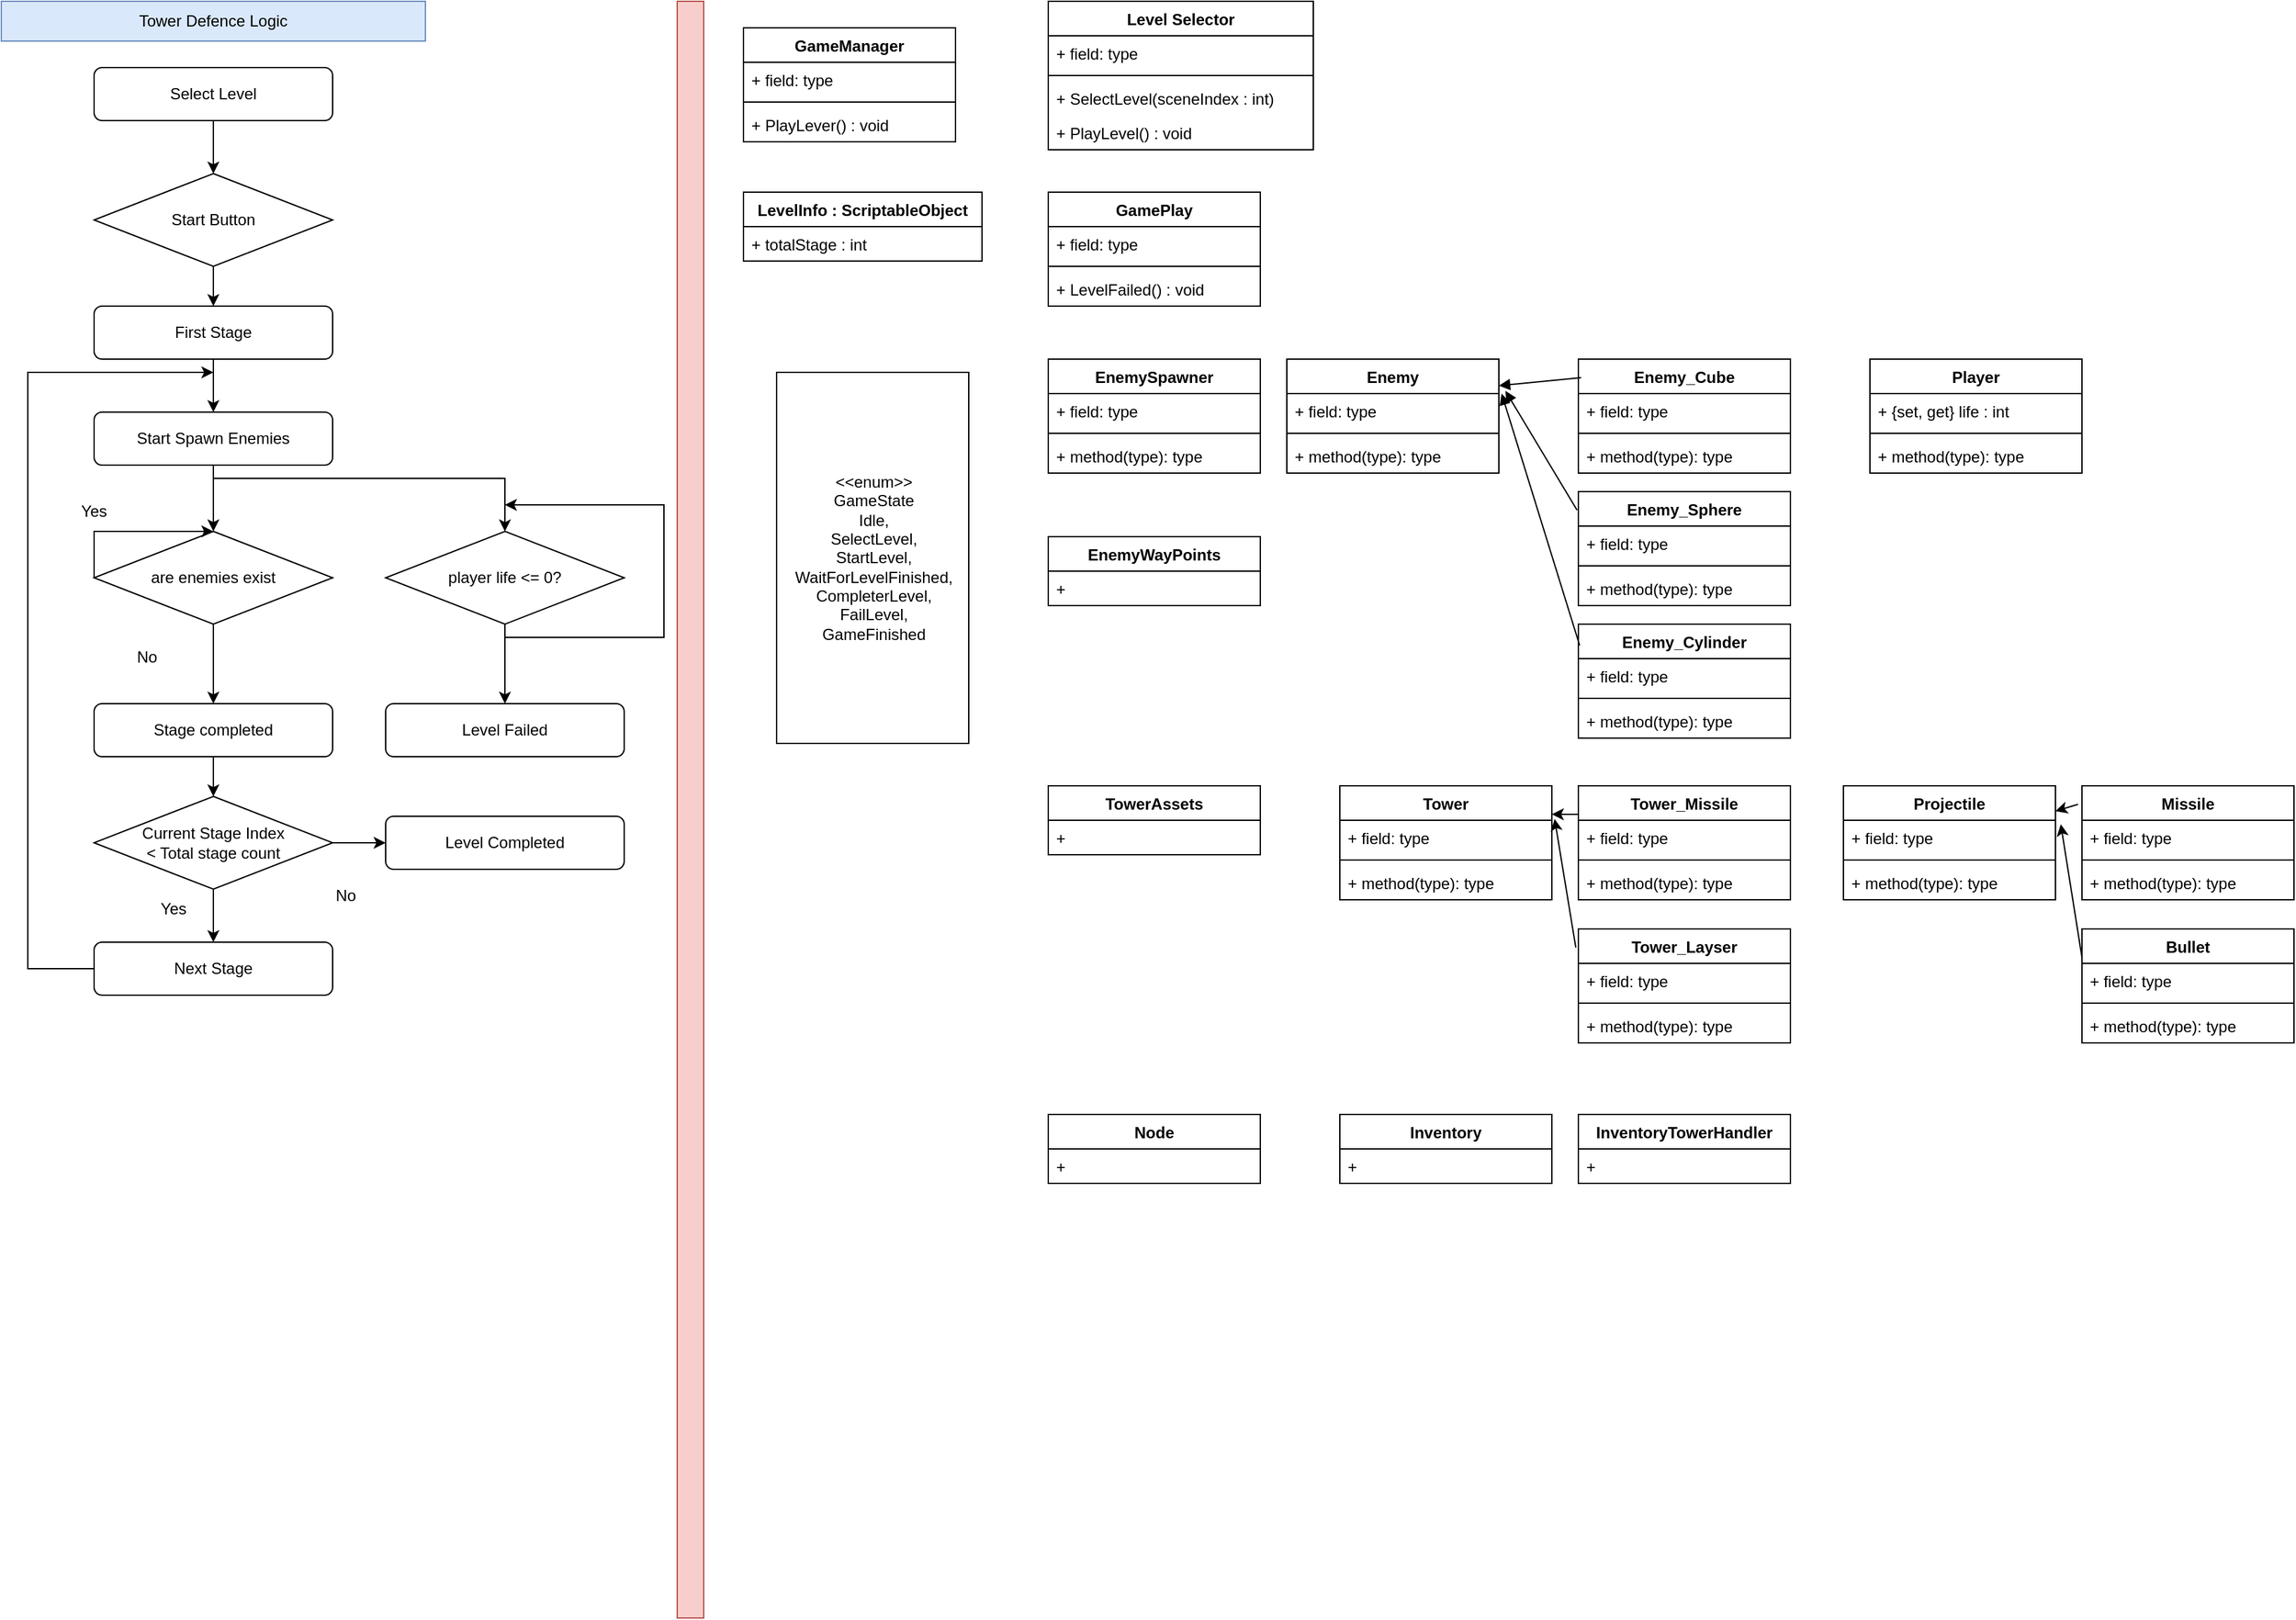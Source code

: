<mxfile version="17.0.0" type="device"><diagram id="C5RBs43oDa-KdzZeNtuy" name="Page-1"><mxGraphModel dx="1271" dy="760" grid="1" gridSize="10" guides="1" tooltips="1" connect="1" arrows="1" fold="1" page="1" pageScale="1" pageWidth="827" pageHeight="1169" math="0" shadow="0"><root><mxCell id="WIyWlLk6GJQsqaUBKTNV-0"/><mxCell id="WIyWlLk6GJQsqaUBKTNV-1" parent="WIyWlLk6GJQsqaUBKTNV-0"/><mxCell id="U56PpbZCbJvq7pYvrRom-0" value="Select Level" style="rounded=1;whiteSpace=wrap;html=1;" vertex="1" parent="WIyWlLk6GJQsqaUBKTNV-1"><mxGeometry x="70" y="50" width="180" height="40" as="geometry"/></mxCell><mxCell id="U56PpbZCbJvq7pYvrRom-1" value="Tower Defence Logic" style="rounded=0;whiteSpace=wrap;html=1;fillColor=#dae8fc;strokeColor=#6c8ebf;" vertex="1" parent="WIyWlLk6GJQsqaUBKTNV-1"><mxGeometry width="320" height="30" as="geometry"/></mxCell><mxCell id="U56PpbZCbJvq7pYvrRom-2" value="Start Spawn Enemies" style="rounded=1;whiteSpace=wrap;html=1;" vertex="1" parent="WIyWlLk6GJQsqaUBKTNV-1"><mxGeometry x="70" y="310" width="180" height="40" as="geometry"/></mxCell><mxCell id="U56PpbZCbJvq7pYvrRom-3" value="Start Button" style="rhombus;whiteSpace=wrap;html=1;" vertex="1" parent="WIyWlLk6GJQsqaUBKTNV-1"><mxGeometry x="70" y="130" width="180" height="70" as="geometry"/></mxCell><mxCell id="U56PpbZCbJvq7pYvrRom-4" value="" style="endArrow=classic;html=1;rounded=0;exitX=0.5;exitY=1;exitDx=0;exitDy=0;" edge="1" parent="WIyWlLk6GJQsqaUBKTNV-1" source="U56PpbZCbJvq7pYvrRom-0" target="U56PpbZCbJvq7pYvrRom-3"><mxGeometry width="50" height="50" relative="1" as="geometry"><mxPoint x="505" y="360" as="sourcePoint"/><mxPoint x="555" y="310" as="targetPoint"/></mxGeometry></mxCell><mxCell id="U56PpbZCbJvq7pYvrRom-5" value="" style="endArrow=classic;html=1;rounded=0;exitX=0.5;exitY=1;exitDx=0;exitDy=0;entryX=0.5;entryY=0;entryDx=0;entryDy=0;" edge="1" parent="WIyWlLk6GJQsqaUBKTNV-1" source="U56PpbZCbJvq7pYvrRom-3" target="U56PpbZCbJvq7pYvrRom-24"><mxGeometry width="50" height="50" relative="1" as="geometry"><mxPoint x="505" y="360" as="sourcePoint"/><mxPoint x="555" y="310" as="targetPoint"/></mxGeometry></mxCell><mxCell id="U56PpbZCbJvq7pYvrRom-7" value="" style="endArrow=classic;html=1;rounded=0;exitX=0.5;exitY=1;exitDx=0;exitDy=0;startArrow=none;entryX=0.5;entryY=0;entryDx=0;entryDy=0;" edge="1" parent="WIyWlLk6GJQsqaUBKTNV-1" source="U56PpbZCbJvq7pYvrRom-8" target="U56PpbZCbJvq7pYvrRom-11"><mxGeometry width="50" height="50" relative="1" as="geometry"><mxPoint x="505" y="440" as="sourcePoint"/><mxPoint x="160" y="520" as="targetPoint"/></mxGeometry></mxCell><mxCell id="U56PpbZCbJvq7pYvrRom-8" value="are enemies exist" style="rhombus;whiteSpace=wrap;html=1;" vertex="1" parent="WIyWlLk6GJQsqaUBKTNV-1"><mxGeometry x="70" y="400" width="180" height="70" as="geometry"/></mxCell><mxCell id="U56PpbZCbJvq7pYvrRom-10" value="" style="endArrow=classic;html=1;rounded=0;exitX=0.5;exitY=1;exitDx=0;exitDy=0;entryX=0.5;entryY=0;entryDx=0;entryDy=0;" edge="1" parent="WIyWlLk6GJQsqaUBKTNV-1" source="U56PpbZCbJvq7pYvrRom-2" target="U56PpbZCbJvq7pYvrRom-8"><mxGeometry width="50" height="50" relative="1" as="geometry"><mxPoint x="505" y="440" as="sourcePoint"/><mxPoint x="555" y="390" as="targetPoint"/></mxGeometry></mxCell><mxCell id="U56PpbZCbJvq7pYvrRom-11" value="Stage completed" style="rounded=1;whiteSpace=wrap;html=1;" vertex="1" parent="WIyWlLk6GJQsqaUBKTNV-1"><mxGeometry x="70" y="530" width="180" height="40" as="geometry"/></mxCell><mxCell id="U56PpbZCbJvq7pYvrRom-13" value="player life &amp;lt;= 0?" style="rhombus;whiteSpace=wrap;html=1;" vertex="1" parent="WIyWlLk6GJQsqaUBKTNV-1"><mxGeometry x="290" y="400" width="180" height="70" as="geometry"/></mxCell><mxCell id="U56PpbZCbJvq7pYvrRom-16" value="" style="endArrow=classic;html=1;rounded=0;entryX=0.5;entryY=0;entryDx=0;entryDy=0;" edge="1" parent="WIyWlLk6GJQsqaUBKTNV-1" target="U56PpbZCbJvq7pYvrRom-13"><mxGeometry width="50" height="50" relative="1" as="geometry"><mxPoint x="160" y="360" as="sourcePoint"/><mxPoint x="550" y="390" as="targetPoint"/><Array as="points"><mxPoint x="380" y="360"/></Array></mxGeometry></mxCell><mxCell id="U56PpbZCbJvq7pYvrRom-17" value="Level Failed" style="rounded=1;whiteSpace=wrap;html=1;" vertex="1" parent="WIyWlLk6GJQsqaUBKTNV-1"><mxGeometry x="290" y="530" width="180" height="40" as="geometry"/></mxCell><mxCell id="U56PpbZCbJvq7pYvrRom-18" value="" style="endArrow=classic;html=1;rounded=0;exitX=0.5;exitY=1;exitDx=0;exitDy=0;entryX=0.5;entryY=0;entryDx=0;entryDy=0;" edge="1" parent="WIyWlLk6GJQsqaUBKTNV-1" source="U56PpbZCbJvq7pYvrRom-13" target="U56PpbZCbJvq7pYvrRom-17"><mxGeometry width="50" height="50" relative="1" as="geometry"><mxPoint x="600" y="440" as="sourcePoint"/><mxPoint x="650" y="390" as="targetPoint"/></mxGeometry></mxCell><mxCell id="U56PpbZCbJvq7pYvrRom-19" value="" style="endArrow=classic;html=1;rounded=0;exitX=0.5;exitY=1;exitDx=0;exitDy=0;startArrow=none;" edge="1" parent="WIyWlLk6GJQsqaUBKTNV-1" source="U56PpbZCbJvq7pYvrRom-27" target="U56PpbZCbJvq7pYvrRom-21"><mxGeometry width="50" height="50" relative="1" as="geometry"><mxPoint x="600" y="440" as="sourcePoint"/><mxPoint x="650" y="390" as="targetPoint"/></mxGeometry></mxCell><mxCell id="U56PpbZCbJvq7pYvrRom-20" value="No" style="text;html=1;strokeColor=none;fillColor=none;align=center;verticalAlign=middle;whiteSpace=wrap;rounded=0;" vertex="1" parent="WIyWlLk6GJQsqaUBKTNV-1"><mxGeometry x="80" y="480" width="60" height="30" as="geometry"/></mxCell><mxCell id="U56PpbZCbJvq7pYvrRom-21" value="Next Stage" style="rounded=1;whiteSpace=wrap;html=1;" vertex="1" parent="WIyWlLk6GJQsqaUBKTNV-1"><mxGeometry x="70" y="710" width="180" height="40" as="geometry"/></mxCell><mxCell id="U56PpbZCbJvq7pYvrRom-22" value="" style="endArrow=classic;html=1;rounded=0;exitX=0;exitY=0.5;exitDx=0;exitDy=0;entryX=0.5;entryY=0;entryDx=0;entryDy=0;" edge="1" parent="WIyWlLk6GJQsqaUBKTNV-1" source="U56PpbZCbJvq7pYvrRom-8" target="U56PpbZCbJvq7pYvrRom-8"><mxGeometry width="50" height="50" relative="1" as="geometry"><mxPoint x="600" y="440" as="sourcePoint"/><mxPoint x="650" y="390" as="targetPoint"/><Array as="points"><mxPoint x="70" y="400"/></Array></mxGeometry></mxCell><mxCell id="U56PpbZCbJvq7pYvrRom-23" value="Yes" style="text;html=1;strokeColor=none;fillColor=none;align=center;verticalAlign=middle;whiteSpace=wrap;rounded=0;" vertex="1" parent="WIyWlLk6GJQsqaUBKTNV-1"><mxGeometry x="40" y="370" width="60" height="30" as="geometry"/></mxCell><mxCell id="U56PpbZCbJvq7pYvrRom-24" value="First Stage" style="rounded=1;whiteSpace=wrap;html=1;" vertex="1" parent="WIyWlLk6GJQsqaUBKTNV-1"><mxGeometry x="70" y="230" width="180" height="40" as="geometry"/></mxCell><mxCell id="U56PpbZCbJvq7pYvrRom-25" value="" style="endArrow=classic;html=1;rounded=0;exitX=0.5;exitY=1;exitDx=0;exitDy=0;" edge="1" parent="WIyWlLk6GJQsqaUBKTNV-1" source="U56PpbZCbJvq7pYvrRom-24" target="U56PpbZCbJvq7pYvrRom-2"><mxGeometry width="50" height="50" relative="1" as="geometry"><mxPoint x="590" y="410" as="sourcePoint"/><mxPoint x="640" y="360" as="targetPoint"/></mxGeometry></mxCell><mxCell id="U56PpbZCbJvq7pYvrRom-26" value="" style="endArrow=classic;html=1;rounded=0;exitX=0;exitY=0.5;exitDx=0;exitDy=0;" edge="1" parent="WIyWlLk6GJQsqaUBKTNV-1" source="U56PpbZCbJvq7pYvrRom-21"><mxGeometry width="50" height="50" relative="1" as="geometry"><mxPoint x="590" y="410" as="sourcePoint"/><mxPoint x="160" y="280" as="targetPoint"/><Array as="points"><mxPoint x="20" y="730"/><mxPoint x="20" y="280"/></Array></mxGeometry></mxCell><mxCell id="U56PpbZCbJvq7pYvrRom-27" value="Current Stage Index&lt;br&gt;&amp;lt; Total stage count" style="rhombus;whiteSpace=wrap;html=1;" vertex="1" parent="WIyWlLk6GJQsqaUBKTNV-1"><mxGeometry x="70" y="600" width="180" height="70" as="geometry"/></mxCell><mxCell id="U56PpbZCbJvq7pYvrRom-29" value="" style="endArrow=classic;html=1;rounded=0;exitX=0.5;exitY=1;exitDx=0;exitDy=0;" edge="1" parent="WIyWlLk6GJQsqaUBKTNV-1" source="U56PpbZCbJvq7pYvrRom-11" target="U56PpbZCbJvq7pYvrRom-27"><mxGeometry width="50" height="50" relative="1" as="geometry"><mxPoint x="590" y="410" as="sourcePoint"/><mxPoint x="640" y="360" as="targetPoint"/></mxGeometry></mxCell><mxCell id="U56PpbZCbJvq7pYvrRom-30" value="Yes" style="text;html=1;strokeColor=none;fillColor=none;align=center;verticalAlign=middle;whiteSpace=wrap;rounded=0;" vertex="1" parent="WIyWlLk6GJQsqaUBKTNV-1"><mxGeometry x="100" y="670" width="60" height="30" as="geometry"/></mxCell><mxCell id="U56PpbZCbJvq7pYvrRom-31" value="No" style="text;html=1;strokeColor=none;fillColor=none;align=center;verticalAlign=middle;whiteSpace=wrap;rounded=0;" vertex="1" parent="WIyWlLk6GJQsqaUBKTNV-1"><mxGeometry x="230" y="660" width="60" height="30" as="geometry"/></mxCell><mxCell id="U56PpbZCbJvq7pYvrRom-32" value="Level Completed" style="rounded=1;whiteSpace=wrap;html=1;" vertex="1" parent="WIyWlLk6GJQsqaUBKTNV-1"><mxGeometry x="290" y="615" width="180" height="40" as="geometry"/></mxCell><mxCell id="U56PpbZCbJvq7pYvrRom-33" value="" style="endArrow=classic;html=1;rounded=0;exitX=1;exitY=0.5;exitDx=0;exitDy=0;" edge="1" parent="WIyWlLk6GJQsqaUBKTNV-1" source="U56PpbZCbJvq7pYvrRom-27" target="U56PpbZCbJvq7pYvrRom-32"><mxGeometry width="50" height="50" relative="1" as="geometry"><mxPoint x="590" y="410" as="sourcePoint"/><mxPoint x="640" y="360" as="targetPoint"/></mxGeometry></mxCell><mxCell id="U56PpbZCbJvq7pYvrRom-34" value="" style="endArrow=classic;html=1;rounded=0;" edge="1" parent="WIyWlLk6GJQsqaUBKTNV-1"><mxGeometry width="50" height="50" relative="1" as="geometry"><mxPoint x="380" y="480" as="sourcePoint"/><mxPoint x="380" y="380" as="targetPoint"/><Array as="points"><mxPoint x="500" y="480"/><mxPoint x="500" y="380"/></Array></mxGeometry></mxCell><mxCell id="U56PpbZCbJvq7pYvrRom-35" value="" style="rounded=0;whiteSpace=wrap;html=1;fillColor=#f8cecc;strokeColor=#b85450;" vertex="1" parent="WIyWlLk6GJQsqaUBKTNV-1"><mxGeometry x="510" width="20" height="1220" as="geometry"/></mxCell><mxCell id="U56PpbZCbJvq7pYvrRom-36" value="Level Selector" style="swimlane;fontStyle=1;align=center;verticalAlign=top;childLayout=stackLayout;horizontal=1;startSize=26;horizontalStack=0;resizeParent=1;resizeParentMax=0;resizeLast=0;collapsible=1;marginBottom=0;" vertex="1" parent="WIyWlLk6GJQsqaUBKTNV-1"><mxGeometry x="790" width="200" height="112" as="geometry"/></mxCell><mxCell id="U56PpbZCbJvq7pYvrRom-37" value="+ field: type" style="text;strokeColor=none;fillColor=none;align=left;verticalAlign=top;spacingLeft=4;spacingRight=4;overflow=hidden;rotatable=0;points=[[0,0.5],[1,0.5]];portConstraint=eastwest;" vertex="1" parent="U56PpbZCbJvq7pYvrRom-36"><mxGeometry y="26" width="200" height="26" as="geometry"/></mxCell><mxCell id="U56PpbZCbJvq7pYvrRom-38" value="" style="line;strokeWidth=1;fillColor=none;align=left;verticalAlign=middle;spacingTop=-1;spacingLeft=3;spacingRight=3;rotatable=0;labelPosition=right;points=[];portConstraint=eastwest;" vertex="1" parent="U56PpbZCbJvq7pYvrRom-36"><mxGeometry y="52" width="200" height="8" as="geometry"/></mxCell><mxCell id="U56PpbZCbJvq7pYvrRom-39" value="+ SelectLevel(sceneIndex : int)" style="text;strokeColor=none;fillColor=none;align=left;verticalAlign=top;spacingLeft=4;spacingRight=4;overflow=hidden;rotatable=0;points=[[0,0.5],[1,0.5]];portConstraint=eastwest;" vertex="1" parent="U56PpbZCbJvq7pYvrRom-36"><mxGeometry y="60" width="200" height="26" as="geometry"/></mxCell><mxCell id="U56PpbZCbJvq7pYvrRom-131" value="+ PlayLevel() : void" style="text;strokeColor=none;fillColor=none;align=left;verticalAlign=top;spacingLeft=4;spacingRight=4;overflow=hidden;rotatable=0;points=[[0,0.5],[1,0.5]];portConstraint=eastwest;" vertex="1" parent="U56PpbZCbJvq7pYvrRom-36"><mxGeometry y="86" width="200" height="26" as="geometry"/></mxCell><mxCell id="U56PpbZCbJvq7pYvrRom-42" value="GamePlay" style="swimlane;fontStyle=1;align=center;verticalAlign=top;childLayout=stackLayout;horizontal=1;startSize=26;horizontalStack=0;resizeParent=1;resizeParentMax=0;resizeLast=0;collapsible=1;marginBottom=0;" vertex="1" parent="WIyWlLk6GJQsqaUBKTNV-1"><mxGeometry x="790" y="144" width="160" height="86" as="geometry"/></mxCell><mxCell id="U56PpbZCbJvq7pYvrRom-43" value="+ field: type" style="text;strokeColor=none;fillColor=none;align=left;verticalAlign=top;spacingLeft=4;spacingRight=4;overflow=hidden;rotatable=0;points=[[0,0.5],[1,0.5]];portConstraint=eastwest;" vertex="1" parent="U56PpbZCbJvq7pYvrRom-42"><mxGeometry y="26" width="160" height="26" as="geometry"/></mxCell><mxCell id="U56PpbZCbJvq7pYvrRom-44" value="" style="line;strokeWidth=1;fillColor=none;align=left;verticalAlign=middle;spacingTop=-1;spacingLeft=3;spacingRight=3;rotatable=0;labelPosition=right;points=[];portConstraint=eastwest;" vertex="1" parent="U56PpbZCbJvq7pYvrRom-42"><mxGeometry y="52" width="160" height="8" as="geometry"/></mxCell><mxCell id="U56PpbZCbJvq7pYvrRom-45" value="+ LevelFailed() : void" style="text;strokeColor=none;fillColor=none;align=left;verticalAlign=top;spacingLeft=4;spacingRight=4;overflow=hidden;rotatable=0;points=[[0,0.5],[1,0.5]];portConstraint=eastwest;" vertex="1" parent="U56PpbZCbJvq7pYvrRom-42"><mxGeometry y="60" width="160" height="26" as="geometry"/></mxCell><mxCell id="U56PpbZCbJvq7pYvrRom-46" value="GameManager" style="swimlane;fontStyle=1;align=center;verticalAlign=top;childLayout=stackLayout;horizontal=1;startSize=26;horizontalStack=0;resizeParent=1;resizeParentMax=0;resizeLast=0;collapsible=1;marginBottom=0;" vertex="1" parent="WIyWlLk6GJQsqaUBKTNV-1"><mxGeometry x="560" y="20" width="160" height="86" as="geometry"/></mxCell><mxCell id="U56PpbZCbJvq7pYvrRom-47" value="+ field: type" style="text;strokeColor=none;fillColor=none;align=left;verticalAlign=top;spacingLeft=4;spacingRight=4;overflow=hidden;rotatable=0;points=[[0,0.5],[1,0.5]];portConstraint=eastwest;" vertex="1" parent="U56PpbZCbJvq7pYvrRom-46"><mxGeometry y="26" width="160" height="26" as="geometry"/></mxCell><mxCell id="U56PpbZCbJvq7pYvrRom-48" value="" style="line;strokeWidth=1;fillColor=none;align=left;verticalAlign=middle;spacingTop=-1;spacingLeft=3;spacingRight=3;rotatable=0;labelPosition=right;points=[];portConstraint=eastwest;" vertex="1" parent="U56PpbZCbJvq7pYvrRom-46"><mxGeometry y="52" width="160" height="8" as="geometry"/></mxCell><mxCell id="U56PpbZCbJvq7pYvrRom-49" value="+ PlayLever() : void" style="text;strokeColor=none;fillColor=none;align=left;verticalAlign=top;spacingLeft=4;spacingRight=4;overflow=hidden;rotatable=0;points=[[0,0.5],[1,0.5]];portConstraint=eastwest;" vertex="1" parent="U56PpbZCbJvq7pYvrRom-46"><mxGeometry y="60" width="160" height="26" as="geometry"/></mxCell><mxCell id="U56PpbZCbJvq7pYvrRom-50" value="EnemySpawner" style="swimlane;fontStyle=1;align=center;verticalAlign=top;childLayout=stackLayout;horizontal=1;startSize=26;horizontalStack=0;resizeParent=1;resizeParentMax=0;resizeLast=0;collapsible=1;marginBottom=0;" vertex="1" parent="WIyWlLk6GJQsqaUBKTNV-1"><mxGeometry x="790" y="270" width="160" height="86" as="geometry"/></mxCell><mxCell id="U56PpbZCbJvq7pYvrRom-51" value="+ field: type" style="text;strokeColor=none;fillColor=none;align=left;verticalAlign=top;spacingLeft=4;spacingRight=4;overflow=hidden;rotatable=0;points=[[0,0.5],[1,0.5]];portConstraint=eastwest;" vertex="1" parent="U56PpbZCbJvq7pYvrRom-50"><mxGeometry y="26" width="160" height="26" as="geometry"/></mxCell><mxCell id="U56PpbZCbJvq7pYvrRom-52" value="" style="line;strokeWidth=1;fillColor=none;align=left;verticalAlign=middle;spacingTop=-1;spacingLeft=3;spacingRight=3;rotatable=0;labelPosition=right;points=[];portConstraint=eastwest;" vertex="1" parent="U56PpbZCbJvq7pYvrRom-50"><mxGeometry y="52" width="160" height="8" as="geometry"/></mxCell><mxCell id="U56PpbZCbJvq7pYvrRom-53" value="+ method(type): type" style="text;strokeColor=none;fillColor=none;align=left;verticalAlign=top;spacingLeft=4;spacingRight=4;overflow=hidden;rotatable=0;points=[[0,0.5],[1,0.5]];portConstraint=eastwest;" vertex="1" parent="U56PpbZCbJvq7pYvrRom-50"><mxGeometry y="60" width="160" height="26" as="geometry"/></mxCell><mxCell id="U56PpbZCbJvq7pYvrRom-54" value="Enemy" style="swimlane;fontStyle=1;align=center;verticalAlign=top;childLayout=stackLayout;horizontal=1;startSize=26;horizontalStack=0;resizeParent=1;resizeParentMax=0;resizeLast=0;collapsible=1;marginBottom=0;" vertex="1" parent="WIyWlLk6GJQsqaUBKTNV-1"><mxGeometry x="970" y="270" width="160" height="86" as="geometry"/></mxCell><mxCell id="U56PpbZCbJvq7pYvrRom-55" value="+ field: type" style="text;strokeColor=none;fillColor=none;align=left;verticalAlign=top;spacingLeft=4;spacingRight=4;overflow=hidden;rotatable=0;points=[[0,0.5],[1,0.5]];portConstraint=eastwest;" vertex="1" parent="U56PpbZCbJvq7pYvrRom-54"><mxGeometry y="26" width="160" height="26" as="geometry"/></mxCell><mxCell id="U56PpbZCbJvq7pYvrRom-56" value="" style="line;strokeWidth=1;fillColor=none;align=left;verticalAlign=middle;spacingTop=-1;spacingLeft=3;spacingRight=3;rotatable=0;labelPosition=right;points=[];portConstraint=eastwest;" vertex="1" parent="U56PpbZCbJvq7pYvrRom-54"><mxGeometry y="52" width="160" height="8" as="geometry"/></mxCell><mxCell id="U56PpbZCbJvq7pYvrRom-57" value="+ method(type): type" style="text;strokeColor=none;fillColor=none;align=left;verticalAlign=top;spacingLeft=4;spacingRight=4;overflow=hidden;rotatable=0;points=[[0,0.5],[1,0.5]];portConstraint=eastwest;" vertex="1" parent="U56PpbZCbJvq7pYvrRom-54"><mxGeometry y="60" width="160" height="26" as="geometry"/></mxCell><mxCell id="U56PpbZCbJvq7pYvrRom-58" value="Enemy_Cube" style="swimlane;fontStyle=1;align=center;verticalAlign=top;childLayout=stackLayout;horizontal=1;startSize=26;horizontalStack=0;resizeParent=1;resizeParentMax=0;resizeLast=0;collapsible=1;marginBottom=0;" vertex="1" parent="WIyWlLk6GJQsqaUBKTNV-1"><mxGeometry x="1190" y="270" width="160" height="86" as="geometry"/></mxCell><mxCell id="U56PpbZCbJvq7pYvrRom-59" value="+ field: type" style="text;strokeColor=none;fillColor=none;align=left;verticalAlign=top;spacingLeft=4;spacingRight=4;overflow=hidden;rotatable=0;points=[[0,0.5],[1,0.5]];portConstraint=eastwest;" vertex="1" parent="U56PpbZCbJvq7pYvrRom-58"><mxGeometry y="26" width="160" height="26" as="geometry"/></mxCell><mxCell id="U56PpbZCbJvq7pYvrRom-60" value="" style="line;strokeWidth=1;fillColor=none;align=left;verticalAlign=middle;spacingTop=-1;spacingLeft=3;spacingRight=3;rotatable=0;labelPosition=right;points=[];portConstraint=eastwest;" vertex="1" parent="U56PpbZCbJvq7pYvrRom-58"><mxGeometry y="52" width="160" height="8" as="geometry"/></mxCell><mxCell id="U56PpbZCbJvq7pYvrRom-61" value="+ method(type): type" style="text;strokeColor=none;fillColor=none;align=left;verticalAlign=top;spacingLeft=4;spacingRight=4;overflow=hidden;rotatable=0;points=[[0,0.5],[1,0.5]];portConstraint=eastwest;" vertex="1" parent="U56PpbZCbJvq7pYvrRom-58"><mxGeometry y="60" width="160" height="26" as="geometry"/></mxCell><mxCell id="U56PpbZCbJvq7pYvrRom-62" value="Enemy_Sphere" style="swimlane;fontStyle=1;align=center;verticalAlign=top;childLayout=stackLayout;horizontal=1;startSize=26;horizontalStack=0;resizeParent=1;resizeParentMax=0;resizeLast=0;collapsible=1;marginBottom=0;" vertex="1" parent="WIyWlLk6GJQsqaUBKTNV-1"><mxGeometry x="1190" y="370" width="160" height="86" as="geometry"/></mxCell><mxCell id="U56PpbZCbJvq7pYvrRom-63" value="+ field: type" style="text;strokeColor=none;fillColor=none;align=left;verticalAlign=top;spacingLeft=4;spacingRight=4;overflow=hidden;rotatable=0;points=[[0,0.5],[1,0.5]];portConstraint=eastwest;" vertex="1" parent="U56PpbZCbJvq7pYvrRom-62"><mxGeometry y="26" width="160" height="26" as="geometry"/></mxCell><mxCell id="U56PpbZCbJvq7pYvrRom-64" value="" style="line;strokeWidth=1;fillColor=none;align=left;verticalAlign=middle;spacingTop=-1;spacingLeft=3;spacingRight=3;rotatable=0;labelPosition=right;points=[];portConstraint=eastwest;" vertex="1" parent="U56PpbZCbJvq7pYvrRom-62"><mxGeometry y="52" width="160" height="8" as="geometry"/></mxCell><mxCell id="U56PpbZCbJvq7pYvrRom-65" value="+ method(type): type" style="text;strokeColor=none;fillColor=none;align=left;verticalAlign=top;spacingLeft=4;spacingRight=4;overflow=hidden;rotatable=0;points=[[0,0.5],[1,0.5]];portConstraint=eastwest;" vertex="1" parent="U56PpbZCbJvq7pYvrRom-62"><mxGeometry y="60" width="160" height="26" as="geometry"/></mxCell><mxCell id="U56PpbZCbJvq7pYvrRom-66" value="Enemy_Cylinder" style="swimlane;fontStyle=1;align=center;verticalAlign=top;childLayout=stackLayout;horizontal=1;startSize=26;horizontalStack=0;resizeParent=1;resizeParentMax=0;resizeLast=0;collapsible=1;marginBottom=0;" vertex="1" parent="WIyWlLk6GJQsqaUBKTNV-1"><mxGeometry x="1190" y="470" width="160" height="86" as="geometry"/></mxCell><mxCell id="U56PpbZCbJvq7pYvrRom-67" value="+ field: type" style="text;strokeColor=none;fillColor=none;align=left;verticalAlign=top;spacingLeft=4;spacingRight=4;overflow=hidden;rotatable=0;points=[[0,0.5],[1,0.5]];portConstraint=eastwest;" vertex="1" parent="U56PpbZCbJvq7pYvrRom-66"><mxGeometry y="26" width="160" height="26" as="geometry"/></mxCell><mxCell id="U56PpbZCbJvq7pYvrRom-68" value="" style="line;strokeWidth=1;fillColor=none;align=left;verticalAlign=middle;spacingTop=-1;spacingLeft=3;spacingRight=3;rotatable=0;labelPosition=right;points=[];portConstraint=eastwest;" vertex="1" parent="U56PpbZCbJvq7pYvrRom-66"><mxGeometry y="52" width="160" height="8" as="geometry"/></mxCell><mxCell id="U56PpbZCbJvq7pYvrRom-69" value="+ method(type): type" style="text;strokeColor=none;fillColor=none;align=left;verticalAlign=top;spacingLeft=4;spacingRight=4;overflow=hidden;rotatable=0;points=[[0,0.5],[1,0.5]];portConstraint=eastwest;" vertex="1" parent="U56PpbZCbJvq7pYvrRom-66"><mxGeometry y="60" width="160" height="26" as="geometry"/></mxCell><mxCell id="U56PpbZCbJvq7pYvrRom-70" value="" style="html=1;verticalAlign=bottom;endArrow=block;rounded=0;exitX=0.013;exitY=0.163;exitDx=0;exitDy=0;exitPerimeter=0;" edge="1" parent="WIyWlLk6GJQsqaUBKTNV-1" source="U56PpbZCbJvq7pYvrRom-58"><mxGeometry width="80" relative="1" as="geometry"><mxPoint x="640" y="380" as="sourcePoint"/><mxPoint x="1130" y="290" as="targetPoint"/></mxGeometry></mxCell><mxCell id="U56PpbZCbJvq7pYvrRom-71" value="" style="html=1;verticalAlign=bottom;endArrow=block;rounded=0;exitX=-0.006;exitY=0.163;exitDx=0;exitDy=0;exitPerimeter=0;entryX=1.031;entryY=-0.077;entryDx=0;entryDy=0;entryPerimeter=0;" edge="1" parent="WIyWlLk6GJQsqaUBKTNV-1" source="U56PpbZCbJvq7pYvrRom-62" target="U56PpbZCbJvq7pYvrRom-55"><mxGeometry width="80" relative="1" as="geometry"><mxPoint x="640" y="380" as="sourcePoint"/><mxPoint x="720" y="380" as="targetPoint"/></mxGeometry></mxCell><mxCell id="U56PpbZCbJvq7pYvrRom-72" value="" style="html=1;verticalAlign=bottom;endArrow=block;rounded=0;exitX=0.006;exitY=0.186;exitDx=0;exitDy=0;exitPerimeter=0;entryX=1.013;entryY=0;entryDx=0;entryDy=0;entryPerimeter=0;" edge="1" parent="WIyWlLk6GJQsqaUBKTNV-1" source="U56PpbZCbJvq7pYvrRom-66" target="U56PpbZCbJvq7pYvrRom-55"><mxGeometry width="80" relative="1" as="geometry"><mxPoint x="640" y="380" as="sourcePoint"/><mxPoint x="720" y="380" as="targetPoint"/></mxGeometry></mxCell><mxCell id="U56PpbZCbJvq7pYvrRom-73" value="Player" style="swimlane;fontStyle=1;align=center;verticalAlign=top;childLayout=stackLayout;horizontal=1;startSize=26;horizontalStack=0;resizeParent=1;resizeParentMax=0;resizeLast=0;collapsible=1;marginBottom=0;" vertex="1" parent="WIyWlLk6GJQsqaUBKTNV-1"><mxGeometry x="1410" y="270" width="160" height="86" as="geometry"/></mxCell><mxCell id="U56PpbZCbJvq7pYvrRom-74" value="+ {set, get} life : int" style="text;strokeColor=none;fillColor=none;align=left;verticalAlign=top;spacingLeft=4;spacingRight=4;overflow=hidden;rotatable=0;points=[[0,0.5],[1,0.5]];portConstraint=eastwest;" vertex="1" parent="U56PpbZCbJvq7pYvrRom-73"><mxGeometry y="26" width="160" height="26" as="geometry"/></mxCell><mxCell id="U56PpbZCbJvq7pYvrRom-75" value="" style="line;strokeWidth=1;fillColor=none;align=left;verticalAlign=middle;spacingTop=-1;spacingLeft=3;spacingRight=3;rotatable=0;labelPosition=right;points=[];portConstraint=eastwest;" vertex="1" parent="U56PpbZCbJvq7pYvrRom-73"><mxGeometry y="52" width="160" height="8" as="geometry"/></mxCell><mxCell id="U56PpbZCbJvq7pYvrRom-76" value="+ method(type): type" style="text;strokeColor=none;fillColor=none;align=left;verticalAlign=top;spacingLeft=4;spacingRight=4;overflow=hidden;rotatable=0;points=[[0,0.5],[1,0.5]];portConstraint=eastwest;" vertex="1" parent="U56PpbZCbJvq7pYvrRom-73"><mxGeometry y="60" width="160" height="26" as="geometry"/></mxCell><mxCell id="U56PpbZCbJvq7pYvrRom-77" value="LevelInfo : ScriptableObject" style="swimlane;fontStyle=1;align=center;verticalAlign=top;childLayout=stackLayout;horizontal=1;startSize=26;horizontalStack=0;resizeParent=1;resizeParentMax=0;resizeLast=0;collapsible=1;marginBottom=0;" vertex="1" parent="WIyWlLk6GJQsqaUBKTNV-1"><mxGeometry x="560" y="144" width="180" height="52" as="geometry"/></mxCell><mxCell id="U56PpbZCbJvq7pYvrRom-78" value="+ totalStage : int" style="text;strokeColor=none;fillColor=none;align=left;verticalAlign=top;spacingLeft=4;spacingRight=4;overflow=hidden;rotatable=0;points=[[0,0.5],[1,0.5]];portConstraint=eastwest;" vertex="1" parent="U56PpbZCbJvq7pYvrRom-77"><mxGeometry y="26" width="180" height="26" as="geometry"/></mxCell><mxCell id="U56PpbZCbJvq7pYvrRom-82" value="Tower" style="swimlane;fontStyle=1;align=center;verticalAlign=top;childLayout=stackLayout;horizontal=1;startSize=26;horizontalStack=0;resizeParent=1;resizeParentMax=0;resizeLast=0;collapsible=1;marginBottom=0;" vertex="1" parent="WIyWlLk6GJQsqaUBKTNV-1"><mxGeometry x="1010" y="592" width="160" height="86" as="geometry"/></mxCell><mxCell id="U56PpbZCbJvq7pYvrRom-83" value="+ field: type" style="text;strokeColor=none;fillColor=none;align=left;verticalAlign=top;spacingLeft=4;spacingRight=4;overflow=hidden;rotatable=0;points=[[0,0.5],[1,0.5]];portConstraint=eastwest;" vertex="1" parent="U56PpbZCbJvq7pYvrRom-82"><mxGeometry y="26" width="160" height="26" as="geometry"/></mxCell><mxCell id="U56PpbZCbJvq7pYvrRom-84" value="" style="line;strokeWidth=1;fillColor=none;align=left;verticalAlign=middle;spacingTop=-1;spacingLeft=3;spacingRight=3;rotatable=0;labelPosition=right;points=[];portConstraint=eastwest;" vertex="1" parent="U56PpbZCbJvq7pYvrRom-82"><mxGeometry y="52" width="160" height="8" as="geometry"/></mxCell><mxCell id="U56PpbZCbJvq7pYvrRom-85" value="+ method(type): type" style="text;strokeColor=none;fillColor=none;align=left;verticalAlign=top;spacingLeft=4;spacingRight=4;overflow=hidden;rotatable=0;points=[[0,0.5],[1,0.5]];portConstraint=eastwest;" vertex="1" parent="U56PpbZCbJvq7pYvrRom-82"><mxGeometry y="60" width="160" height="26" as="geometry"/></mxCell><mxCell id="U56PpbZCbJvq7pYvrRom-86" value="Tower_Missile" style="swimlane;fontStyle=1;align=center;verticalAlign=top;childLayout=stackLayout;horizontal=1;startSize=26;horizontalStack=0;resizeParent=1;resizeParentMax=0;resizeLast=0;collapsible=1;marginBottom=0;" vertex="1" parent="WIyWlLk6GJQsqaUBKTNV-1"><mxGeometry x="1190" y="592" width="160" height="86" as="geometry"/></mxCell><mxCell id="U56PpbZCbJvq7pYvrRom-87" value="+ field: type" style="text;strokeColor=none;fillColor=none;align=left;verticalAlign=top;spacingLeft=4;spacingRight=4;overflow=hidden;rotatable=0;points=[[0,0.5],[1,0.5]];portConstraint=eastwest;" vertex="1" parent="U56PpbZCbJvq7pYvrRom-86"><mxGeometry y="26" width="160" height="26" as="geometry"/></mxCell><mxCell id="U56PpbZCbJvq7pYvrRom-88" value="" style="line;strokeWidth=1;fillColor=none;align=left;verticalAlign=middle;spacingTop=-1;spacingLeft=3;spacingRight=3;rotatable=0;labelPosition=right;points=[];portConstraint=eastwest;" vertex="1" parent="U56PpbZCbJvq7pYvrRom-86"><mxGeometry y="52" width="160" height="8" as="geometry"/></mxCell><mxCell id="U56PpbZCbJvq7pYvrRom-89" value="+ method(type): type" style="text;strokeColor=none;fillColor=none;align=left;verticalAlign=top;spacingLeft=4;spacingRight=4;overflow=hidden;rotatable=0;points=[[0,0.5],[1,0.5]];portConstraint=eastwest;" vertex="1" parent="U56PpbZCbJvq7pYvrRom-86"><mxGeometry y="60" width="160" height="26" as="geometry"/></mxCell><mxCell id="U56PpbZCbJvq7pYvrRom-90" value="Tower_Layser" style="swimlane;fontStyle=1;align=center;verticalAlign=top;childLayout=stackLayout;horizontal=1;startSize=26;horizontalStack=0;resizeParent=1;resizeParentMax=0;resizeLast=0;collapsible=1;marginBottom=0;" vertex="1" parent="WIyWlLk6GJQsqaUBKTNV-1"><mxGeometry x="1190" y="700" width="160" height="86" as="geometry"/></mxCell><mxCell id="U56PpbZCbJvq7pYvrRom-91" value="+ field: type" style="text;strokeColor=none;fillColor=none;align=left;verticalAlign=top;spacingLeft=4;spacingRight=4;overflow=hidden;rotatable=0;points=[[0,0.5],[1,0.5]];portConstraint=eastwest;" vertex="1" parent="U56PpbZCbJvq7pYvrRom-90"><mxGeometry y="26" width="160" height="26" as="geometry"/></mxCell><mxCell id="U56PpbZCbJvq7pYvrRom-92" value="" style="line;strokeWidth=1;fillColor=none;align=left;verticalAlign=middle;spacingTop=-1;spacingLeft=3;spacingRight=3;rotatable=0;labelPosition=right;points=[];portConstraint=eastwest;" vertex="1" parent="U56PpbZCbJvq7pYvrRom-90"><mxGeometry y="52" width="160" height="8" as="geometry"/></mxCell><mxCell id="U56PpbZCbJvq7pYvrRom-93" value="+ method(type): type" style="text;strokeColor=none;fillColor=none;align=left;verticalAlign=top;spacingLeft=4;spacingRight=4;overflow=hidden;rotatable=0;points=[[0,0.5],[1,0.5]];portConstraint=eastwest;" vertex="1" parent="U56PpbZCbJvq7pYvrRom-90"><mxGeometry y="60" width="160" height="26" as="geometry"/></mxCell><mxCell id="U56PpbZCbJvq7pYvrRom-96" value="" style="endArrow=classic;html=1;rounded=0;exitX=0;exitY=0.25;exitDx=0;exitDy=0;entryX=1;entryY=0.25;entryDx=0;entryDy=0;" edge="1" parent="WIyWlLk6GJQsqaUBKTNV-1" source="U56PpbZCbJvq7pYvrRom-86" target="U56PpbZCbJvq7pYvrRom-82"><mxGeometry width="50" height="50" relative="1" as="geometry"><mxPoint x="1020" y="700" as="sourcePoint"/><mxPoint x="1070" y="650" as="targetPoint"/></mxGeometry></mxCell><mxCell id="U56PpbZCbJvq7pYvrRom-97" value="Projectile" style="swimlane;fontStyle=1;align=center;verticalAlign=top;childLayout=stackLayout;horizontal=1;startSize=26;horizontalStack=0;resizeParent=1;resizeParentMax=0;resizeLast=0;collapsible=1;marginBottom=0;" vertex="1" parent="WIyWlLk6GJQsqaUBKTNV-1"><mxGeometry x="1390" y="592" width="160" height="86" as="geometry"/></mxCell><mxCell id="U56PpbZCbJvq7pYvrRom-98" value="+ field: type" style="text;strokeColor=none;fillColor=none;align=left;verticalAlign=top;spacingLeft=4;spacingRight=4;overflow=hidden;rotatable=0;points=[[0,0.5],[1,0.5]];portConstraint=eastwest;" vertex="1" parent="U56PpbZCbJvq7pYvrRom-97"><mxGeometry y="26" width="160" height="26" as="geometry"/></mxCell><mxCell id="U56PpbZCbJvq7pYvrRom-99" value="" style="line;strokeWidth=1;fillColor=none;align=left;verticalAlign=middle;spacingTop=-1;spacingLeft=3;spacingRight=3;rotatable=0;labelPosition=right;points=[];portConstraint=eastwest;" vertex="1" parent="U56PpbZCbJvq7pYvrRom-97"><mxGeometry y="52" width="160" height="8" as="geometry"/></mxCell><mxCell id="U56PpbZCbJvq7pYvrRom-100" value="+ method(type): type" style="text;strokeColor=none;fillColor=none;align=left;verticalAlign=top;spacingLeft=4;spacingRight=4;overflow=hidden;rotatable=0;points=[[0,0.5],[1,0.5]];portConstraint=eastwest;" vertex="1" parent="U56PpbZCbJvq7pYvrRom-97"><mxGeometry y="60" width="160" height="26" as="geometry"/></mxCell><mxCell id="U56PpbZCbJvq7pYvrRom-101" value="Missile" style="swimlane;fontStyle=1;align=center;verticalAlign=top;childLayout=stackLayout;horizontal=1;startSize=26;horizontalStack=0;resizeParent=1;resizeParentMax=0;resizeLast=0;collapsible=1;marginBottom=0;" vertex="1" parent="WIyWlLk6GJQsqaUBKTNV-1"><mxGeometry x="1570" y="592" width="160" height="86" as="geometry"/></mxCell><mxCell id="U56PpbZCbJvq7pYvrRom-102" value="+ field: type" style="text;strokeColor=none;fillColor=none;align=left;verticalAlign=top;spacingLeft=4;spacingRight=4;overflow=hidden;rotatable=0;points=[[0,0.5],[1,0.5]];portConstraint=eastwest;" vertex="1" parent="U56PpbZCbJvq7pYvrRom-101"><mxGeometry y="26" width="160" height="26" as="geometry"/></mxCell><mxCell id="U56PpbZCbJvq7pYvrRom-103" value="" style="line;strokeWidth=1;fillColor=none;align=left;verticalAlign=middle;spacingTop=-1;spacingLeft=3;spacingRight=3;rotatable=0;labelPosition=right;points=[];portConstraint=eastwest;" vertex="1" parent="U56PpbZCbJvq7pYvrRom-101"><mxGeometry y="52" width="160" height="8" as="geometry"/></mxCell><mxCell id="U56PpbZCbJvq7pYvrRom-104" value="+ method(type): type" style="text;strokeColor=none;fillColor=none;align=left;verticalAlign=top;spacingLeft=4;spacingRight=4;overflow=hidden;rotatable=0;points=[[0,0.5],[1,0.5]];portConstraint=eastwest;" vertex="1" parent="U56PpbZCbJvq7pYvrRom-101"><mxGeometry y="60" width="160" height="26" as="geometry"/></mxCell><mxCell id="U56PpbZCbJvq7pYvrRom-105" value="Bullet" style="swimlane;fontStyle=1;align=center;verticalAlign=top;childLayout=stackLayout;horizontal=1;startSize=26;horizontalStack=0;resizeParent=1;resizeParentMax=0;resizeLast=0;collapsible=1;marginBottom=0;" vertex="1" parent="WIyWlLk6GJQsqaUBKTNV-1"><mxGeometry x="1570" y="700" width="160" height="86" as="geometry"/></mxCell><mxCell id="U56PpbZCbJvq7pYvrRom-106" value="+ field: type" style="text;strokeColor=none;fillColor=none;align=left;verticalAlign=top;spacingLeft=4;spacingRight=4;overflow=hidden;rotatable=0;points=[[0,0.5],[1,0.5]];portConstraint=eastwest;" vertex="1" parent="U56PpbZCbJvq7pYvrRom-105"><mxGeometry y="26" width="160" height="26" as="geometry"/></mxCell><mxCell id="U56PpbZCbJvq7pYvrRom-107" value="" style="line;strokeWidth=1;fillColor=none;align=left;verticalAlign=middle;spacingTop=-1;spacingLeft=3;spacingRight=3;rotatable=0;labelPosition=right;points=[];portConstraint=eastwest;" vertex="1" parent="U56PpbZCbJvq7pYvrRom-105"><mxGeometry y="52" width="160" height="8" as="geometry"/></mxCell><mxCell id="U56PpbZCbJvq7pYvrRom-108" value="+ method(type): type" style="text;strokeColor=none;fillColor=none;align=left;verticalAlign=top;spacingLeft=4;spacingRight=4;overflow=hidden;rotatable=0;points=[[0,0.5],[1,0.5]];portConstraint=eastwest;" vertex="1" parent="U56PpbZCbJvq7pYvrRom-105"><mxGeometry y="60" width="160" height="26" as="geometry"/></mxCell><mxCell id="U56PpbZCbJvq7pYvrRom-109" value="" style="endArrow=classic;html=1;rounded=0;exitX=-0.012;exitY=0.163;exitDx=0;exitDy=0;exitPerimeter=0;entryX=1.013;entryY=-0.038;entryDx=0;entryDy=0;entryPerimeter=0;" edge="1" parent="WIyWlLk6GJQsqaUBKTNV-1" source="U56PpbZCbJvq7pYvrRom-90" target="U56PpbZCbJvq7pYvrRom-83"><mxGeometry width="50" height="50" relative="1" as="geometry"><mxPoint x="1020" y="700" as="sourcePoint"/><mxPoint x="1070" y="650" as="targetPoint"/></mxGeometry></mxCell><mxCell id="U56PpbZCbJvq7pYvrRom-110" value="" style="endArrow=classic;html=1;rounded=0;exitX=-0.019;exitY=0.163;exitDx=0;exitDy=0;exitPerimeter=0;" edge="1" parent="WIyWlLk6GJQsqaUBKTNV-1" source="U56PpbZCbJvq7pYvrRom-101" target="U56PpbZCbJvq7pYvrRom-97"><mxGeometry width="50" height="50" relative="1" as="geometry"><mxPoint x="1400" y="462" as="sourcePoint"/><mxPoint x="1450" y="412" as="targetPoint"/></mxGeometry></mxCell><mxCell id="U56PpbZCbJvq7pYvrRom-111" value="" style="endArrow=classic;html=1;rounded=0;exitX=0;exitY=0.25;exitDx=0;exitDy=0;entryX=1.025;entryY=0.115;entryDx=0;entryDy=0;entryPerimeter=0;" edge="1" parent="WIyWlLk6GJQsqaUBKTNV-1" source="U56PpbZCbJvq7pYvrRom-105" target="U56PpbZCbJvq7pYvrRom-98"><mxGeometry width="50" height="50" relative="1" as="geometry"><mxPoint x="1400" y="462" as="sourcePoint"/><mxPoint x="1450" y="412" as="targetPoint"/></mxGeometry></mxCell><mxCell id="U56PpbZCbJvq7pYvrRom-112" value="Inventory" style="swimlane;fontStyle=1;align=center;verticalAlign=top;childLayout=stackLayout;horizontal=1;startSize=26;horizontalStack=0;resizeParent=1;resizeParentMax=0;resizeLast=0;collapsible=1;marginBottom=0;" vertex="1" parent="WIyWlLk6GJQsqaUBKTNV-1"><mxGeometry x="1010" y="840" width="160" height="52" as="geometry"/></mxCell><mxCell id="U56PpbZCbJvq7pYvrRom-113" value="+ " style="text;strokeColor=none;fillColor=none;align=left;verticalAlign=top;spacingLeft=4;spacingRight=4;overflow=hidden;rotatable=0;points=[[0,0.5],[1,0.5]];portConstraint=eastwest;" vertex="1" parent="U56PpbZCbJvq7pYvrRom-112"><mxGeometry y="26" width="160" height="26" as="geometry"/></mxCell><mxCell id="U56PpbZCbJvq7pYvrRom-116" value="EnemyWayPoints" style="swimlane;fontStyle=1;align=center;verticalAlign=top;childLayout=stackLayout;horizontal=1;startSize=26;horizontalStack=0;resizeParent=1;resizeParentMax=0;resizeLast=0;collapsible=1;marginBottom=0;" vertex="1" parent="WIyWlLk6GJQsqaUBKTNV-1"><mxGeometry x="790" y="404" width="160" height="52" as="geometry"/></mxCell><mxCell id="U56PpbZCbJvq7pYvrRom-117" value="+ " style="text;strokeColor=none;fillColor=none;align=left;verticalAlign=top;spacingLeft=4;spacingRight=4;overflow=hidden;rotatable=0;points=[[0,0.5],[1,0.5]];portConstraint=eastwest;" vertex="1" parent="U56PpbZCbJvq7pYvrRom-116"><mxGeometry y="26" width="160" height="26" as="geometry"/></mxCell><mxCell id="U56PpbZCbJvq7pYvrRom-118" value="InventoryTowerHandler" style="swimlane;fontStyle=1;align=center;verticalAlign=top;childLayout=stackLayout;horizontal=1;startSize=26;horizontalStack=0;resizeParent=1;resizeParentMax=0;resizeLast=0;collapsible=1;marginBottom=0;" vertex="1" parent="WIyWlLk6GJQsqaUBKTNV-1"><mxGeometry x="1190" y="840" width="160" height="52" as="geometry"/></mxCell><mxCell id="U56PpbZCbJvq7pYvrRom-119" value="+ " style="text;strokeColor=none;fillColor=none;align=left;verticalAlign=top;spacingLeft=4;spacingRight=4;overflow=hidden;rotatable=0;points=[[0,0.5],[1,0.5]];portConstraint=eastwest;" vertex="1" parent="U56PpbZCbJvq7pYvrRom-118"><mxGeometry y="26" width="160" height="26" as="geometry"/></mxCell><mxCell id="U56PpbZCbJvq7pYvrRom-120" value="Node" style="swimlane;fontStyle=1;align=center;verticalAlign=top;childLayout=stackLayout;horizontal=1;startSize=26;horizontalStack=0;resizeParent=1;resizeParentMax=0;resizeLast=0;collapsible=1;marginBottom=0;" vertex="1" parent="WIyWlLk6GJQsqaUBKTNV-1"><mxGeometry x="790" y="840" width="160" height="52" as="geometry"/></mxCell><mxCell id="U56PpbZCbJvq7pYvrRom-121" value="+ " style="text;strokeColor=none;fillColor=none;align=left;verticalAlign=top;spacingLeft=4;spacingRight=4;overflow=hidden;rotatable=0;points=[[0,0.5],[1,0.5]];portConstraint=eastwest;" vertex="1" parent="U56PpbZCbJvq7pYvrRom-120"><mxGeometry y="26" width="160" height="26" as="geometry"/></mxCell><mxCell id="U56PpbZCbJvq7pYvrRom-122" value="TowerAssets" style="swimlane;fontStyle=1;align=center;verticalAlign=top;childLayout=stackLayout;horizontal=1;startSize=26;horizontalStack=0;resizeParent=1;resizeParentMax=0;resizeLast=0;collapsible=1;marginBottom=0;" vertex="1" parent="WIyWlLk6GJQsqaUBKTNV-1"><mxGeometry x="790" y="592" width="160" height="52" as="geometry"/></mxCell><mxCell id="U56PpbZCbJvq7pYvrRom-123" value="+ " style="text;strokeColor=none;fillColor=none;align=left;verticalAlign=top;spacingLeft=4;spacingRight=4;overflow=hidden;rotatable=0;points=[[0,0.5],[1,0.5]];portConstraint=eastwest;" vertex="1" parent="U56PpbZCbJvq7pYvrRom-122"><mxGeometry y="26" width="160" height="26" as="geometry"/></mxCell><mxCell id="U56PpbZCbJvq7pYvrRom-124" value="&amp;lt;&amp;lt;enum&amp;gt;&amp;gt;&lt;br&gt;GameState&lt;br&gt;Idle,&lt;br&gt;SelectLevel,&lt;br&gt;StartLevel,&lt;br&gt;WaitForLevelFinished,&lt;br&gt;CompleterLevel,&lt;br&gt;FailLevel,&lt;br&gt;GameFinished" style="html=1;" vertex="1" parent="WIyWlLk6GJQsqaUBKTNV-1"><mxGeometry x="585" y="280" width="145" height="280" as="geometry"/></mxCell></root></mxGraphModel></diagram></mxfile>